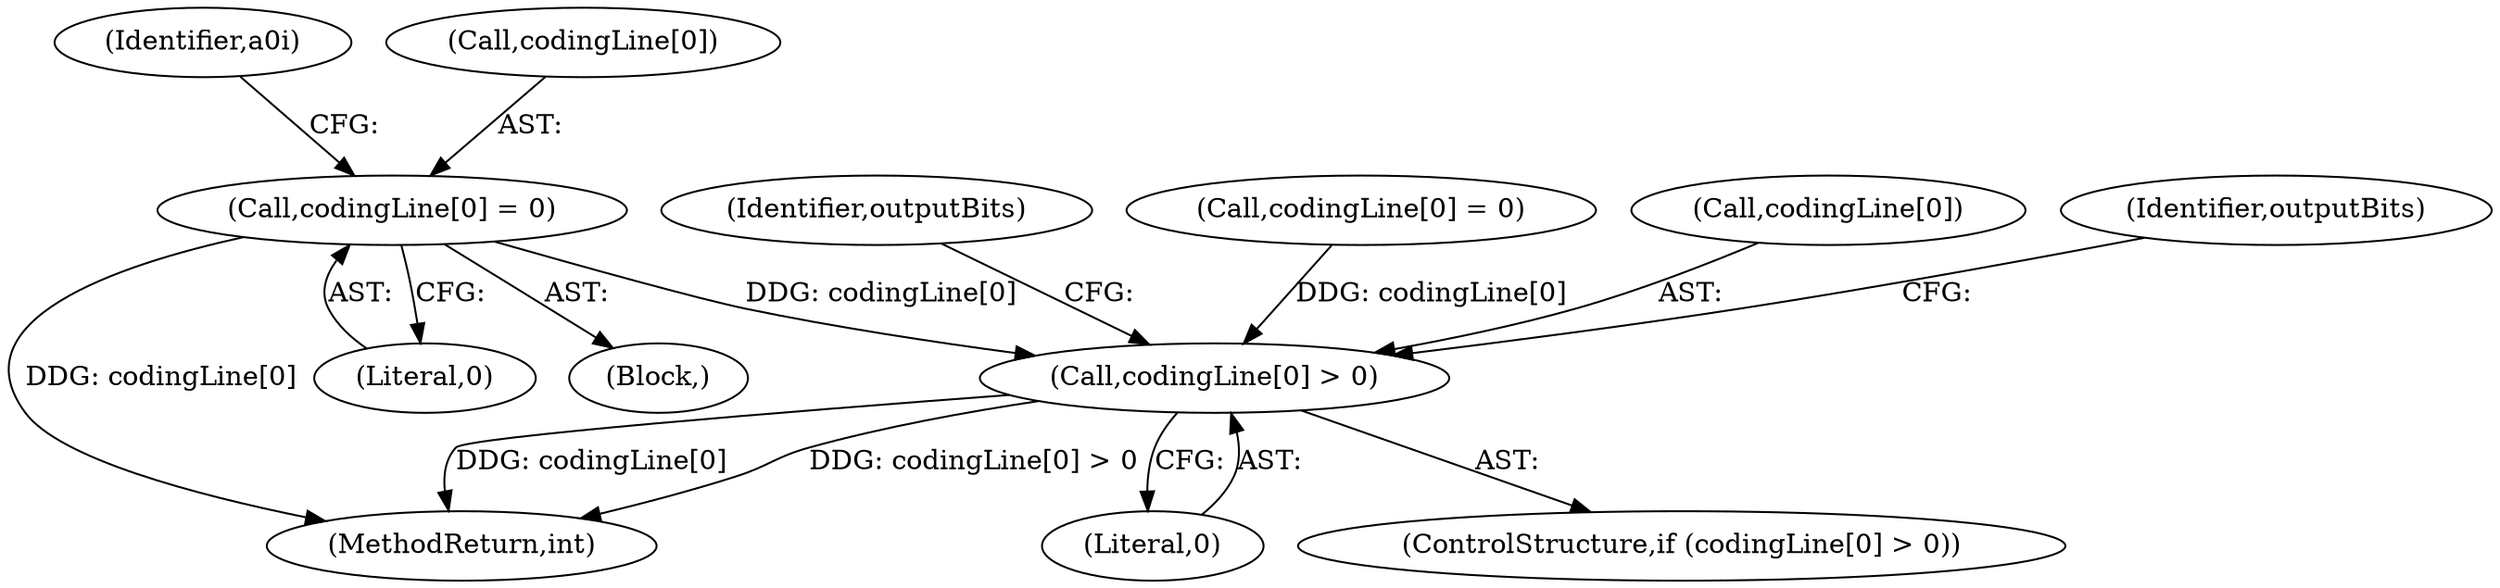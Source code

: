 digraph "0_poppler_b1026b5978c385328f2a15a2185c599a563edf91@array" {
"1000170" [label="(Call,codingLine[0] = 0)"];
"1001192" [label="(Call,codingLine[0] > 0)"];
"1001208" [label="(Identifier,outputBits)"];
"1000897" [label="(Call,codingLine[0] = 0)"];
"1000132" [label="(Block,)"];
"1001191" [label="(ControlStructure,if (codingLine[0] > 0))"];
"1000176" [label="(Identifier,a0i)"];
"1001373" [label="(MethodReturn,int)"];
"1000174" [label="(Literal,0)"];
"1000170" [label="(Call,codingLine[0] = 0)"];
"1001193" [label="(Call,codingLine[0])"];
"1001192" [label="(Call,codingLine[0] > 0)"];
"1001199" [label="(Identifier,outputBits)"];
"1001196" [label="(Literal,0)"];
"1000171" [label="(Call,codingLine[0])"];
"1000170" -> "1000132"  [label="AST: "];
"1000170" -> "1000174"  [label="CFG: "];
"1000171" -> "1000170"  [label="AST: "];
"1000174" -> "1000170"  [label="AST: "];
"1000176" -> "1000170"  [label="CFG: "];
"1000170" -> "1001373"  [label="DDG: codingLine[0]"];
"1000170" -> "1001192"  [label="DDG: codingLine[0]"];
"1001192" -> "1001191"  [label="AST: "];
"1001192" -> "1001196"  [label="CFG: "];
"1001193" -> "1001192"  [label="AST: "];
"1001196" -> "1001192"  [label="AST: "];
"1001199" -> "1001192"  [label="CFG: "];
"1001208" -> "1001192"  [label="CFG: "];
"1001192" -> "1001373"  [label="DDG: codingLine[0] > 0"];
"1001192" -> "1001373"  [label="DDG: codingLine[0]"];
"1000897" -> "1001192"  [label="DDG: codingLine[0]"];
}
